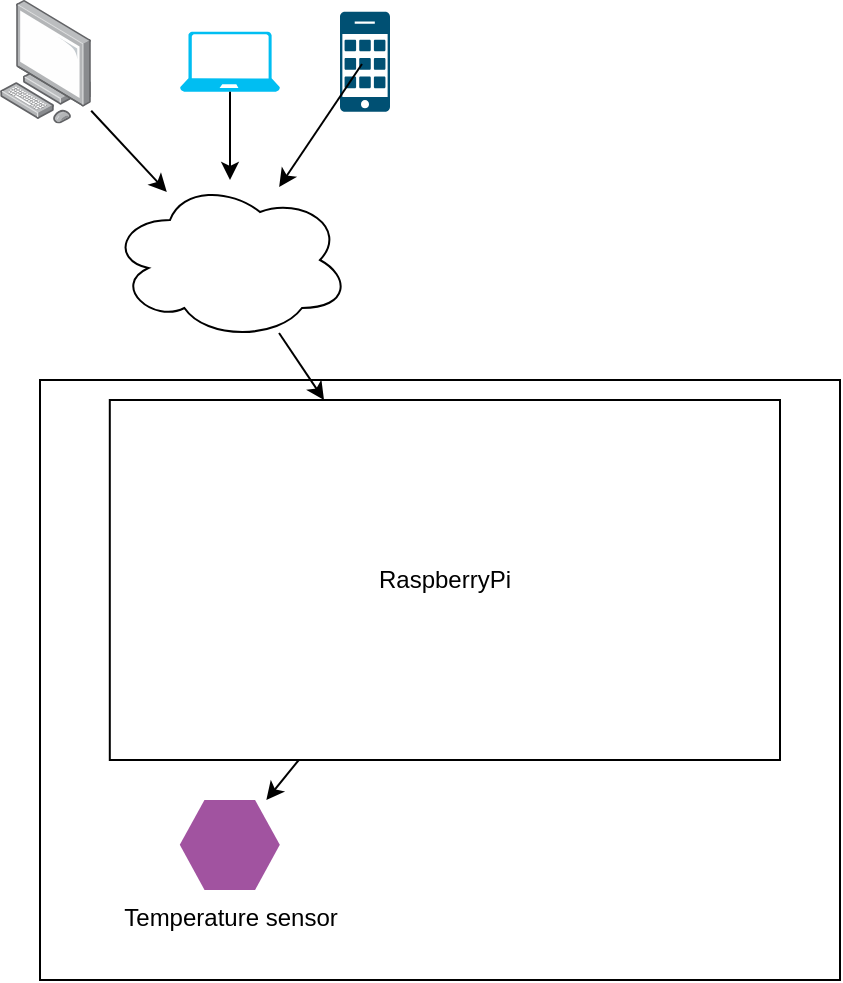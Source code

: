 <mxfile version="12.9.12" type="device"><diagram id="mZ4l6B36q4vfs3bBpT8K" name="Page-1"><mxGraphModel dx="1422" dy="846" grid="1" gridSize="10" guides="1" tooltips="1" connect="1" arrows="1" fold="1" page="1" pageScale="1" pageWidth="850" pageHeight="1100" math="0" shadow="0"><root><mxCell id="0"/><mxCell id="1" parent="0"/><mxCell id="Amfu6zem2aPtS-FZ4kS_-5" value="" style="rounded=0;whiteSpace=wrap;html=1;" vertex="1" parent="1"><mxGeometry x="180" y="310" width="400" height="300" as="geometry"/></mxCell><mxCell id="R9K3Ax275G7cIjidZ7KX-1" value="" style="points=[];aspect=fixed;html=1;align=center;shadow=0;dashed=0;image;image=img/lib/allied_telesis/computer_and_terminals/Personal_Computer.svg;" parent="1" vertex="1"><mxGeometry x="160" y="120" width="45.6" height="61.8" as="geometry"/></mxCell><mxCell id="R9K3Ax275G7cIjidZ7KX-2" value="" style="verticalLabelPosition=bottom;html=1;verticalAlign=top;align=center;strokeColor=none;fillColor=#00BEF2;shape=mxgraph.azure.laptop;pointerEvents=1;" parent="1" vertex="1"><mxGeometry x="250" y="135.9" width="50" height="30" as="geometry"/></mxCell><mxCell id="R9K3Ax275G7cIjidZ7KX-3" value="" style="points=[[0.015,0.015,0],[0.985,0.015,0],[0.985,0.985,0],[0.015,0.985,0],[0.25,0,0],[0.5,0,0],[0.75,0,0],[1,0.25,0],[1,0.5,0],[1,0.75,0],[0.75,1,0],[0.5,1,0],[0.25,1,0],[0,0.75,0],[0,0.5,0],[0,0.25,0]];verticalLabelPosition=bottom;html=1;verticalAlign=top;aspect=fixed;align=center;pointerEvents=1;shape=mxgraph.cisco19.cell_phone;fillColor=#005073;strokeColor=none;" parent="1" vertex="1"><mxGeometry x="330" y="125.9" width="25" height="50" as="geometry"/></mxCell><mxCell id="R9K3Ax275G7cIjidZ7KX-5" value="" style="ellipse;shape=cloud;whiteSpace=wrap;html=1;" parent="1" vertex="1"><mxGeometry x="215" y="210" width="120" height="80" as="geometry"/></mxCell><mxCell id="R9K3Ax275G7cIjidZ7KX-10" value="" style="endArrow=classic;html=1;" parent="1" source="R9K3Ax275G7cIjidZ7KX-1" target="R9K3Ax275G7cIjidZ7KX-5" edge="1"><mxGeometry width="50" height="50" relative="1" as="geometry"><mxPoint x="240" y="70" as="sourcePoint"/><mxPoint x="290" y="20" as="targetPoint"/></mxGeometry></mxCell><mxCell id="R9K3Ax275G7cIjidZ7KX-11" value="" style="endArrow=classic;html=1;" parent="1" source="R9K3Ax275G7cIjidZ7KX-2" target="R9K3Ax275G7cIjidZ7KX-5" edge="1"><mxGeometry width="50" height="50" relative="1" as="geometry"><mxPoint x="400" y="460" as="sourcePoint"/><mxPoint x="450" y="410" as="targetPoint"/></mxGeometry></mxCell><mxCell id="R9K3Ax275G7cIjidZ7KX-12" value="" style="endArrow=classic;html=1;exitX=0.44;exitY=0.522;exitDx=0;exitDy=0;exitPerimeter=0;" parent="1" source="R9K3Ax275G7cIjidZ7KX-3" target="R9K3Ax275G7cIjidZ7KX-5" edge="1"><mxGeometry width="50" height="50" relative="1" as="geometry"><mxPoint x="400" y="460" as="sourcePoint"/><mxPoint x="450" y="410" as="targetPoint"/></mxGeometry></mxCell><mxCell id="R9K3Ax275G7cIjidZ7KX-13" value="" style="endArrow=classic;html=1;" parent="1" source="R9K3Ax275G7cIjidZ7KX-5" target="Amfu6zem2aPtS-FZ4kS_-7" edge="1"><mxGeometry width="50" height="50" relative="1" as="geometry"><mxPoint x="400" y="460" as="sourcePoint"/><mxPoint x="273.714" y="350" as="targetPoint"/></mxGeometry></mxCell><mxCell id="Amfu6zem2aPtS-FZ4kS_-2" value="Temperature sensor" style="verticalLabelPosition=bottom;html=1;fillColor=#A153A0;verticalAlign=top;pointerEvents=1;align=center;points=[[0.25,0,0],[0.5,0,0],[0.75,0,0],[1,0.5,0],[0.75,1,0],[0.5,1,0],[0.25,1,0],[0,0.5,0],[0.125,0.25,0],[0.125,0.75,0],[0.875,0.25,0],[0.875,0.75,0]];shape=mxgraph.cisco_safe.design.blank_device;" vertex="1" parent="1"><mxGeometry x="249.9" y="520" width="50" height="45" as="geometry"/></mxCell><mxCell id="Amfu6zem2aPtS-FZ4kS_-3" value="" style="endArrow=classic;html=1;" edge="1" parent="1" source="Amfu6zem2aPtS-FZ4kS_-7" target="Amfu6zem2aPtS-FZ4kS_-2"><mxGeometry width="50" height="50" relative="1" as="geometry"><mxPoint x="273.948" y="484.3" as="sourcePoint"/><mxPoint x="680" y="410" as="targetPoint"/></mxGeometry></mxCell><mxCell id="Amfu6zem2aPtS-FZ4kS_-7" value="RaspberryPi" style="rounded=0;whiteSpace=wrap;html=1;" vertex="1" parent="1"><mxGeometry x="214.9" y="320" width="335.1" height="180" as="geometry"/></mxCell></root></mxGraphModel></diagram></mxfile>